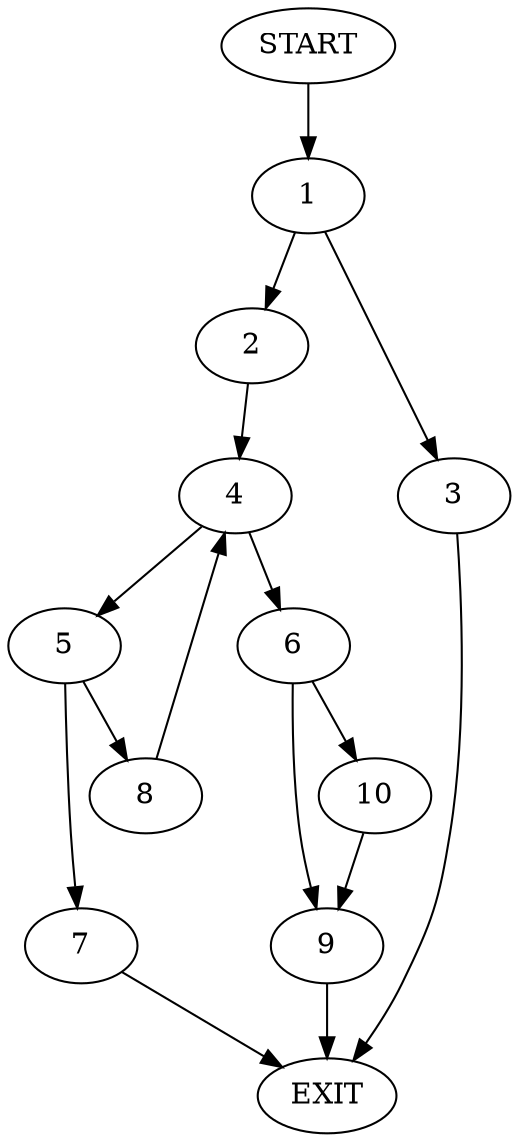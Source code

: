 digraph {
0 [label="START"]
11 [label="EXIT"]
0 -> 1
1 -> 2
1 -> 3
3 -> 11
2 -> 4
4 -> 5
4 -> 6
5 -> 7
5 -> 8
6 -> 9
6 -> 10
8 -> 4
7 -> 11
10 -> 9
9 -> 11
}
